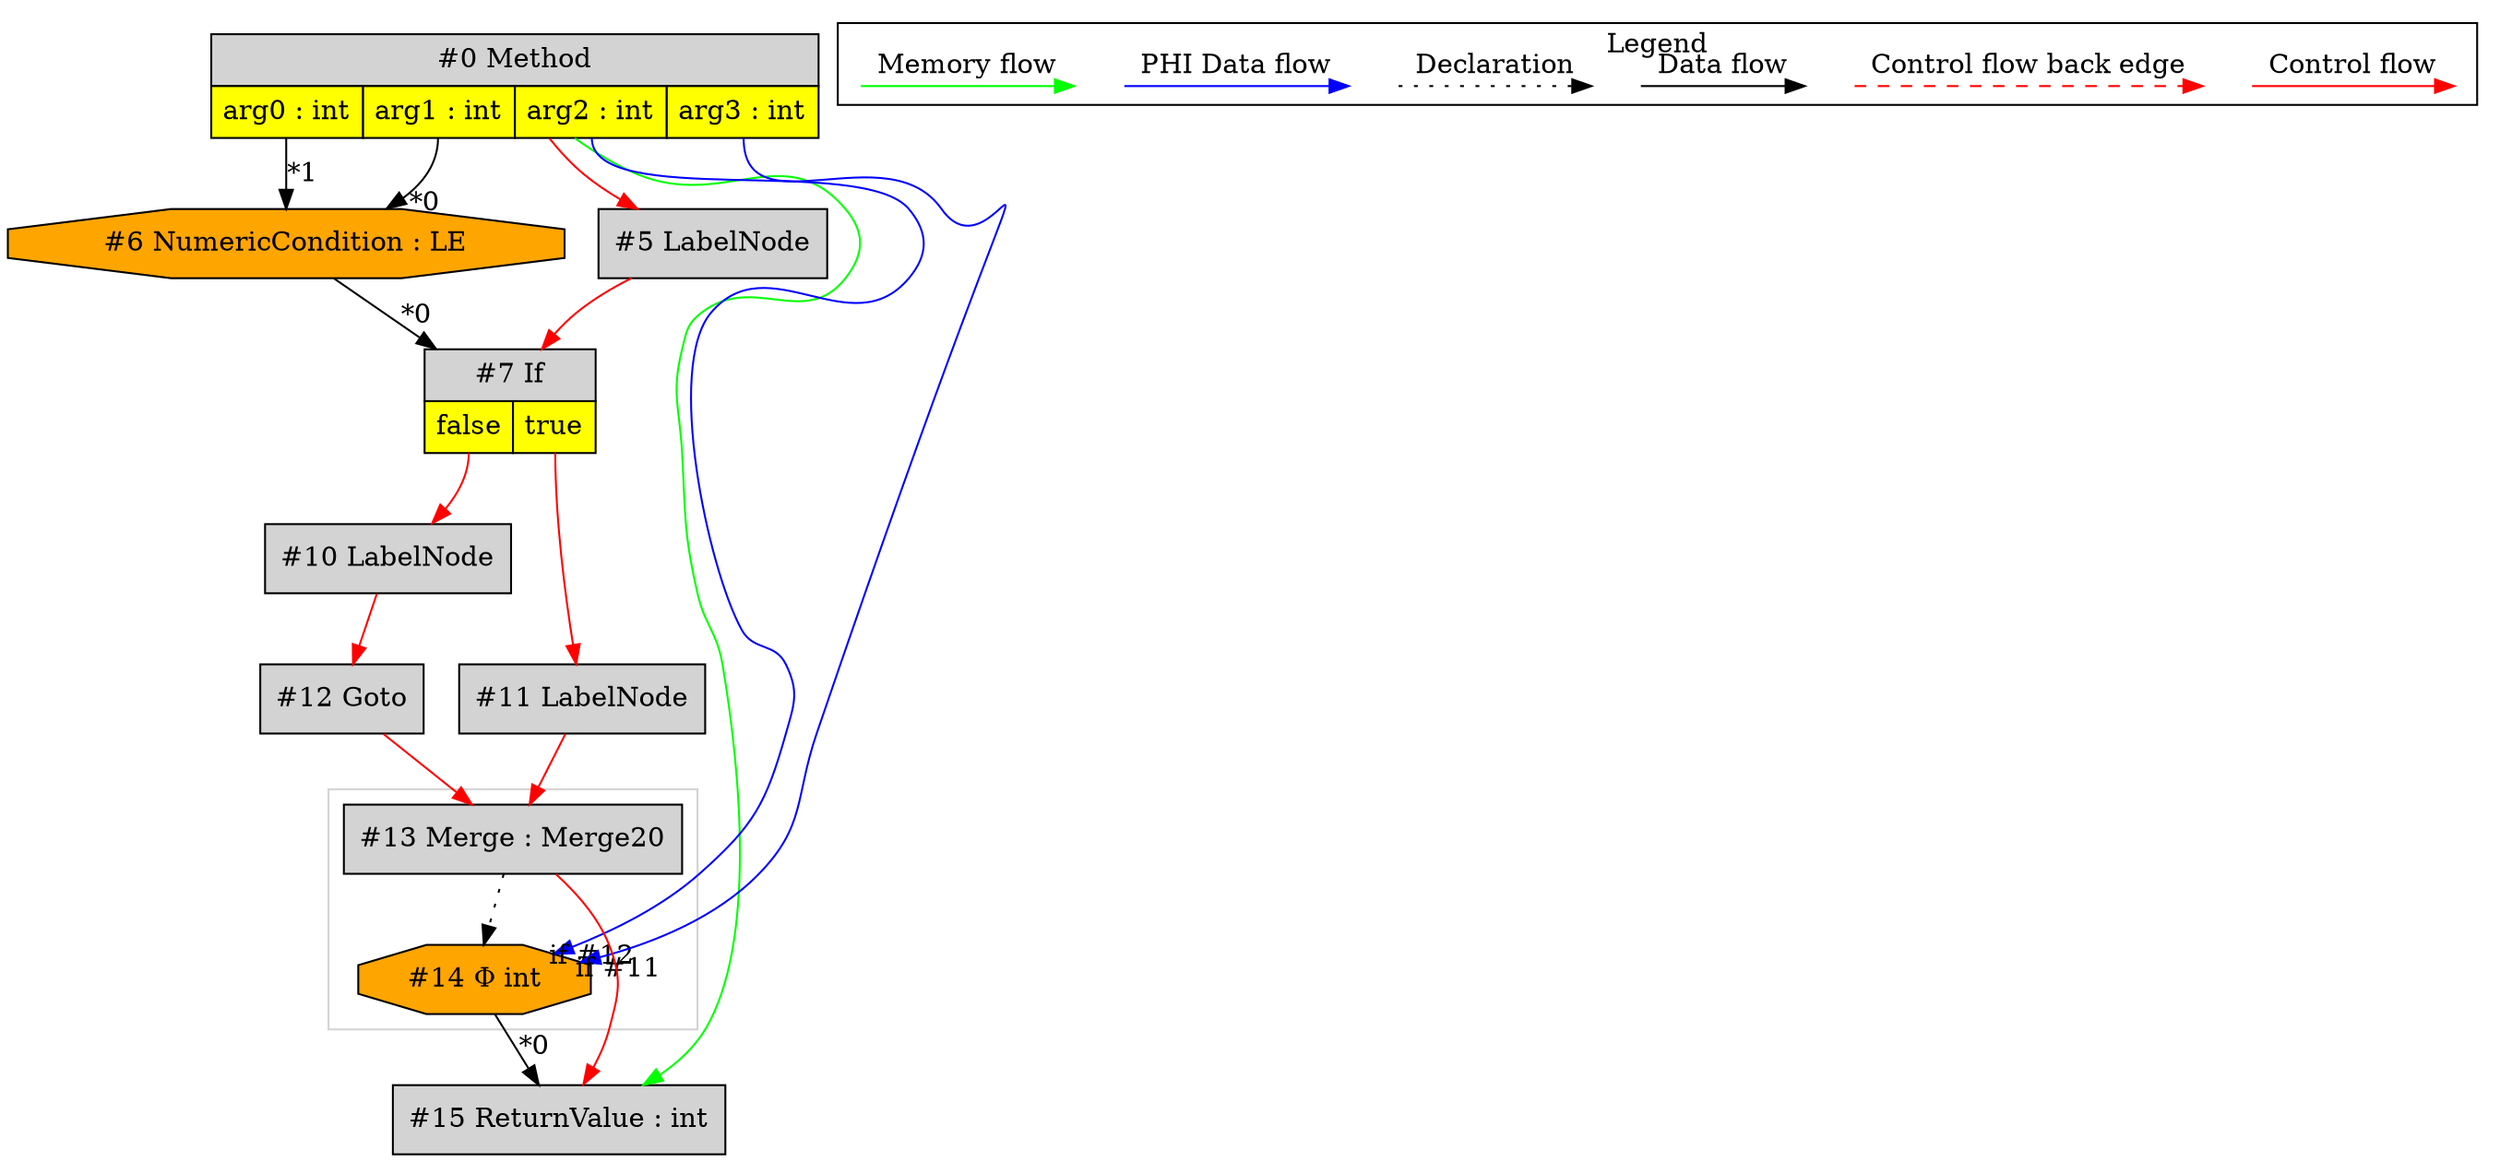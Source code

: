 digraph {
 ordering="in";
 node0[margin="0", label=<<table border="0" cellborder="1" cellspacing="0" cellpadding="5"><tr><td colspan="4">#0 Method</td></tr><tr><td port="prj3" bgcolor="yellow">arg0 : int</td><td port="prj4" bgcolor="yellow">arg1 : int</td><td port="prj2" bgcolor="yellow">arg2 : int</td><td port="prj1" bgcolor="yellow">arg3 : int</td></tr></table>>,shape=none, fillcolor=lightgrey, style=filled];
 node6[label="#6 NumericCondition : LE",shape=octagon, fillcolor=orange, style=filled];
 node0:prj4 -> node6[headlabel="*0", labeldistance=2];
 node0:prj3 -> node6[headlabel="*1", labeldistance=2];
 node7[margin="0", label=<<table border="0" cellborder="1" cellspacing="0" cellpadding="5"><tr><td colspan="2">#7 If</td></tr><tr><td port="prj8" bgcolor="yellow">false</td><td port="prj9" bgcolor="yellow">true</td></tr></table>>,shape=none, fillcolor=lightgrey, style=filled];
 node6 -> node7[headlabel="*0", labeldistance=2];
 node5 -> node7[labeldistance=2, color=red, fontcolor=red];
 node5[label="#5 LabelNode",shape=box, fillcolor=lightgrey, style=filled];
 node0 -> node5[labeldistance=2, color=red, fontcolor=red];
 node11[label="#11 LabelNode",shape=box, fillcolor=lightgrey, style=filled];
 node7:prj9 -> node11[labeldistance=2, color=red, fontcolor=red];
 node13[label="#13 Merge : Merge20",shape=box, fillcolor=lightgrey, style=filled];
 node12 -> node13[labeldistance=2, color=red, fontcolor=red];
 node11 -> node13[labeldistance=2, color=red, fontcolor=red];
 node12[label="#12 Goto",shape=box, fillcolor=lightgrey, style=filled];
 node10 -> node12[labeldistance=2, color=red, fontcolor=red];
 node10[label="#10 LabelNode",shape=box, fillcolor=lightgrey, style=filled];
 node7:prj8 -> node10[labeldistance=2, color=red, fontcolor=red];
 node15[label="#15 ReturnValue : int",shape=box, fillcolor=lightgrey, style=filled];
 node14 -> node15[headlabel="*0", labeldistance=2];
 node13 -> node15[labeldistance=2, color=red, fontcolor=red];
 node0 -> node15[labeldistance=2, color=green, constraint=false];
 node14[label="#14 Φ int",shape=octagon, fillcolor=orange, style=filled];
 node13 -> node14[style=dotted];
 node0:prj2 -> node14[headlabel="if #12", labeldistance=2, color=blue, constraint=false];
 node0:prj1 -> node14[headlabel="if #11", labeldistance=2, color=blue, constraint=false];
 subgraph cluster_0 {
  color=lightgray;
  node13;
  node14;
 }
 subgraph cluster_000 {
  label = "Legend";
  node [shape=point]
  {
   rank=same;
   c0 [style = invis];
   c1 [style = invis];
   c2 [style = invis];
   c3 [style = invis];
   d0 [style = invis];
   d1 [style = invis];
   d2 [style = invis];
   d3 [style = invis];
   d4 [style = invis];
   d5 [style = invis];
   d6 [style = invis];
   d7 [style = invis];
  }
  c0 -> c1 [label="Control flow", style=solid, color=red]
  c2 -> c3 [label="Control flow back edge", style=dashed, color=red]
  d0 -> d1 [label="Data flow"]
  d2 -> d3 [label="Declaration", style=dotted]
  d4 -> d5 [label="PHI Data flow", color=blue]
  d6 -> d7 [label="Memory flow", color=green]
 }

}
